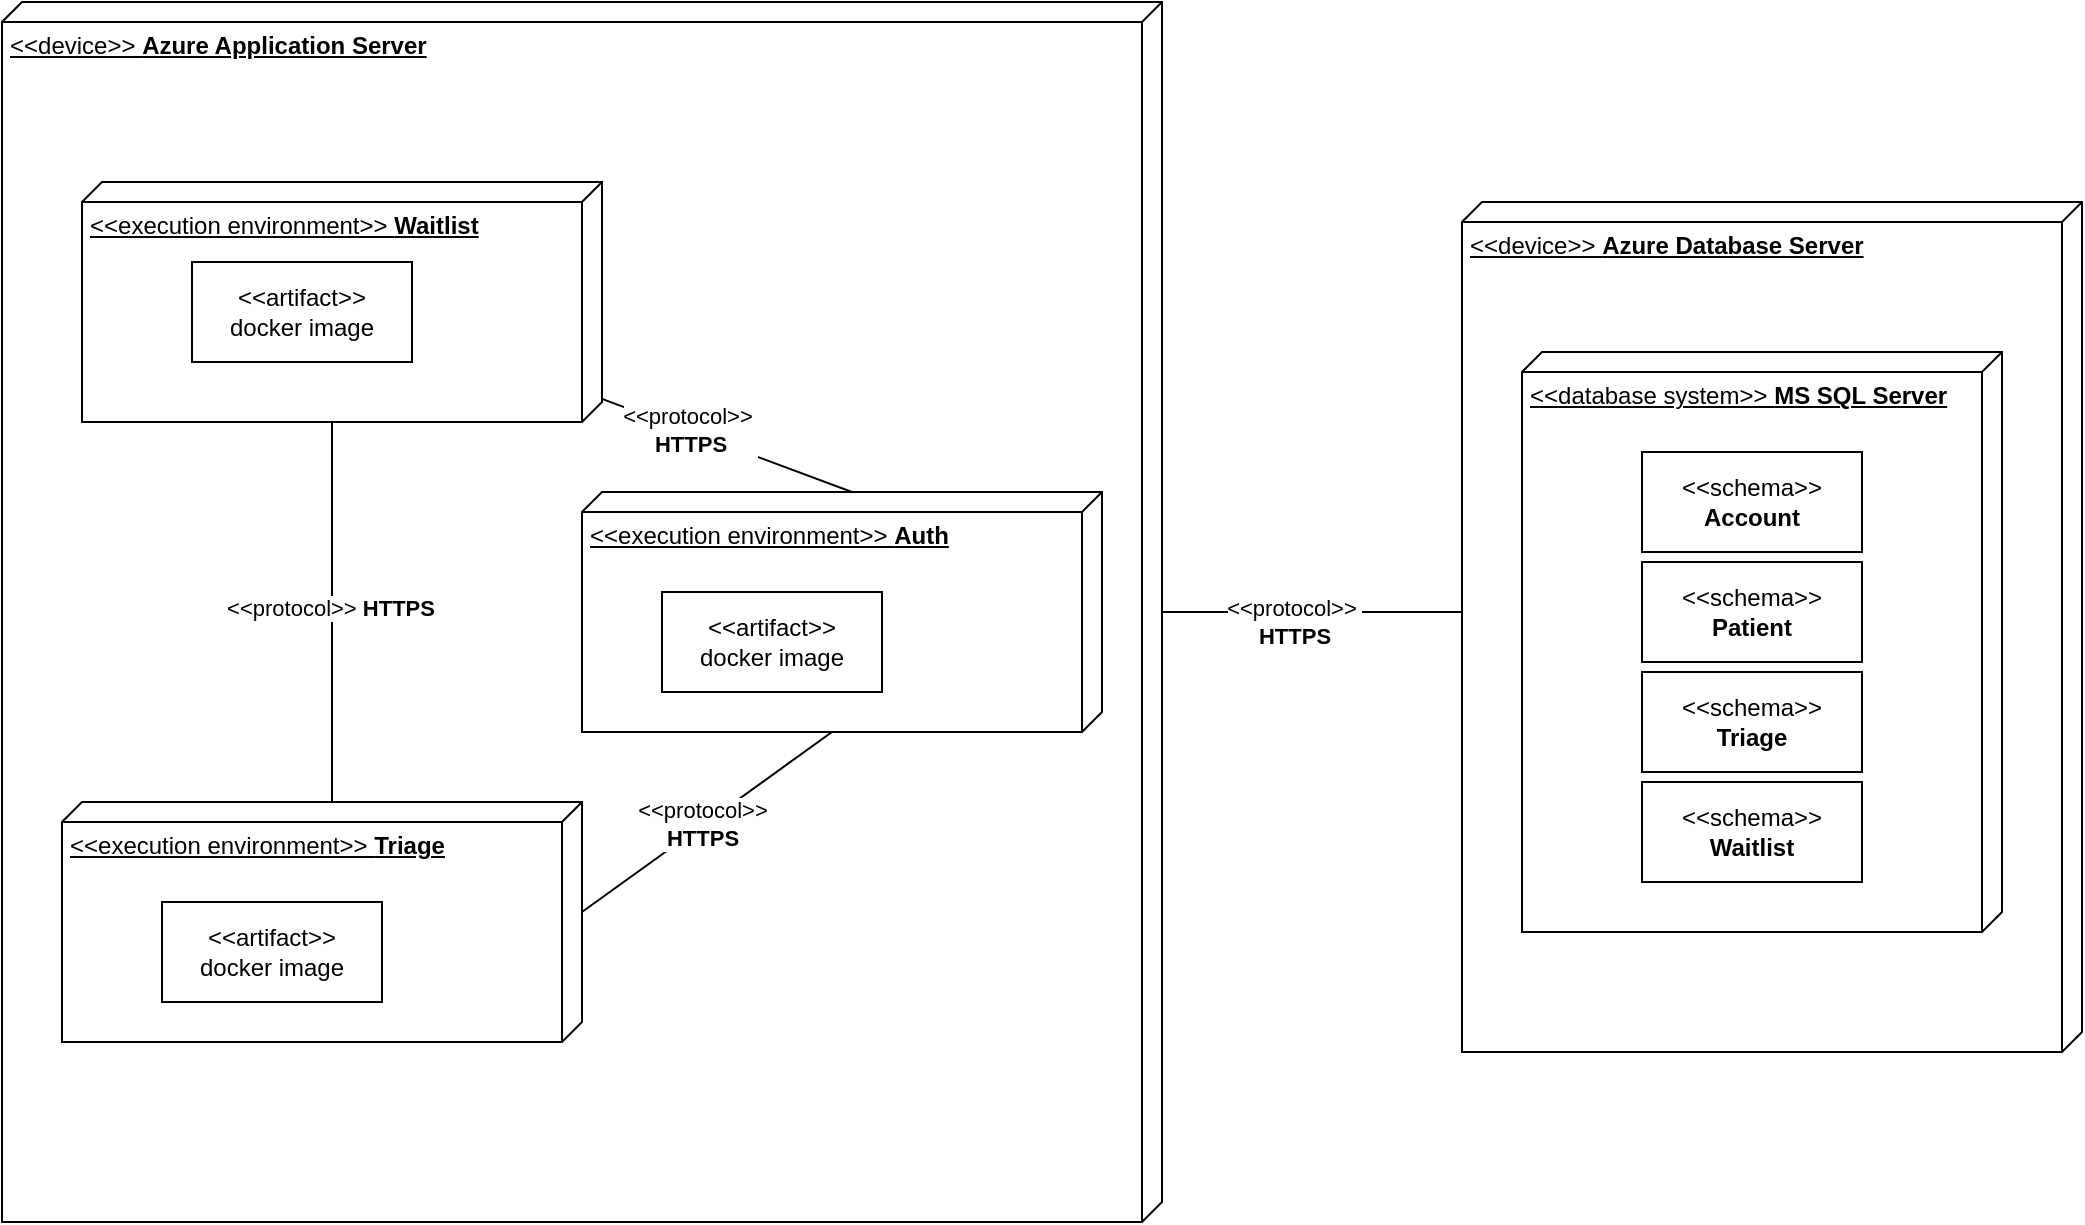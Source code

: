 <mxfile version="22.0.4" type="github">
  <diagram name="Page-1" id="YVCHDtTJ3HeiU3hXeIPN">
    <mxGraphModel dx="1014" dy="670" grid="1" gridSize="10" guides="1" tooltips="1" connect="1" arrows="1" fold="1" page="1" pageScale="1" pageWidth="850" pageHeight="1100" math="0" shadow="0">
      <root>
        <mxCell id="0" />
        <mxCell id="1" parent="0" />
        <mxCell id="--JE3dBzEUqlvVUsnqfo-1" value="&amp;lt;&amp;lt;device&amp;gt;&amp;gt; &lt;b&gt;Azure Application Server&lt;/b&gt;" style="verticalAlign=top;align=left;spacingTop=8;spacingLeft=2;spacingRight=12;shape=cube;size=10;direction=south;fontStyle=4;html=1;whiteSpace=wrap;" parent="1" vertex="1">
          <mxGeometry x="40" y="40" width="580" height="610" as="geometry" />
        </mxCell>
        <mxCell id="--JE3dBzEUqlvVUsnqfo-20" value="" style="group" parent="1" vertex="1" connectable="0">
          <mxGeometry x="80" y="130" width="260" height="120" as="geometry" />
        </mxCell>
        <mxCell id="--JE3dBzEUqlvVUsnqfo-7" value="&amp;lt;&amp;lt;execution environment&amp;gt;&amp;gt; &lt;b&gt;Waitlist&lt;/b&gt;" style="verticalAlign=top;align=left;spacingTop=8;spacingLeft=2;spacingRight=12;shape=cube;size=10;direction=south;fontStyle=4;html=1;whiteSpace=wrap;" parent="--JE3dBzEUqlvVUsnqfo-20" vertex="1">
          <mxGeometry width="260" height="120" as="geometry" />
        </mxCell>
        <mxCell id="--JE3dBzEUqlvVUsnqfo-14" value="&amp;lt;&amp;lt;artifact&amp;gt;&amp;gt;&lt;br&gt;docker image" style="html=1;whiteSpace=wrap;" parent="--JE3dBzEUqlvVUsnqfo-20" vertex="1">
          <mxGeometry x="55" y="40" width="110" height="50" as="geometry" />
        </mxCell>
        <mxCell id="--JE3dBzEUqlvVUsnqfo-21" value="" style="group" parent="1" vertex="1" connectable="0">
          <mxGeometry x="70" y="440" width="260" height="120" as="geometry" />
        </mxCell>
        <mxCell id="--JE3dBzEUqlvVUsnqfo-6" value="&amp;lt;&amp;lt;execution environment&amp;gt;&amp;gt; &lt;b&gt;Triage&lt;/b&gt;" style="verticalAlign=top;align=left;spacingTop=8;spacingLeft=2;spacingRight=12;shape=cube;size=10;direction=south;fontStyle=4;html=1;whiteSpace=wrap;" parent="--JE3dBzEUqlvVUsnqfo-21" vertex="1">
          <mxGeometry width="260" height="120" as="geometry" />
        </mxCell>
        <mxCell id="--JE3dBzEUqlvVUsnqfo-12" value="&amp;lt;&amp;lt;artifact&amp;gt;&amp;gt;&lt;br&gt;docker image" style="html=1;whiteSpace=wrap;" parent="--JE3dBzEUqlvVUsnqfo-21" vertex="1">
          <mxGeometry x="50" y="50" width="110" height="50" as="geometry" />
        </mxCell>
        <mxCell id="--JE3dBzEUqlvVUsnqfo-22" value="" style="group" parent="1" vertex="1" connectable="0">
          <mxGeometry x="330" y="285" width="260" height="120" as="geometry" />
        </mxCell>
        <mxCell id="--JE3dBzEUqlvVUsnqfo-3" value="&amp;lt;&amp;lt;execution environment&amp;gt;&amp;gt; &lt;b&gt;Auth&lt;/b&gt;" style="verticalAlign=top;align=left;spacingTop=8;spacingLeft=2;spacingRight=12;shape=cube;size=10;direction=south;fontStyle=4;html=1;whiteSpace=wrap;" parent="--JE3dBzEUqlvVUsnqfo-22" vertex="1">
          <mxGeometry width="260" height="120" as="geometry" />
        </mxCell>
        <mxCell id="--JE3dBzEUqlvVUsnqfo-9" value="&amp;lt;&amp;lt;artifact&amp;gt;&amp;gt;&lt;br&gt;docker image" style="html=1;whiteSpace=wrap;" parent="--JE3dBzEUqlvVUsnqfo-22" vertex="1">
          <mxGeometry x="40" y="50" width="110" height="50" as="geometry" />
        </mxCell>
        <mxCell id="--JE3dBzEUqlvVUsnqfo-26" style="rounded=0;orthogonalLoop=1;jettySize=auto;html=1;entryX=0;entryY=0;entryDx=0;entryDy=125;entryPerimeter=0;endArrow=none;endFill=0;exitX=0;exitY=0;exitDx=120;exitDy=135;exitPerimeter=0;" parent="1" source="--JE3dBzEUqlvVUsnqfo-7" target="--JE3dBzEUqlvVUsnqfo-6" edge="1">
          <mxGeometry relative="1" as="geometry" />
        </mxCell>
        <mxCell id="--JE3dBzEUqlvVUsnqfo-29" value="&amp;lt;&amp;lt;protocol&amp;gt;&amp;gt; &lt;b&gt;HTTPS&lt;/b&gt;" style="edgeLabel;html=1;align=center;verticalAlign=middle;resizable=0;points=[];" parent="--JE3dBzEUqlvVUsnqfo-26" vertex="1" connectable="0">
          <mxGeometry x="-0.025" y="-1" relative="1" as="geometry">
            <mxPoint as="offset" />
          </mxGeometry>
        </mxCell>
        <mxCell id="--JE3dBzEUqlvVUsnqfo-27" style="rounded=0;orthogonalLoop=1;jettySize=auto;html=1;entryX=0;entryY=0;entryDx=0;entryDy=125;entryPerimeter=0;endArrow=none;endFill=0;" parent="1" source="--JE3dBzEUqlvVUsnqfo-7" target="--JE3dBzEUqlvVUsnqfo-3" edge="1">
          <mxGeometry relative="1" as="geometry" />
        </mxCell>
        <mxCell id="--JE3dBzEUqlvVUsnqfo-30" value="&amp;lt;&amp;lt;protocol&amp;gt;&amp;gt;&amp;nbsp;&lt;br&gt;&lt;b style=&quot;border-color: var(--border-color);&quot;&gt;HTTPS&lt;/b&gt;" style="edgeLabel;html=1;align=center;verticalAlign=middle;resizable=0;points=[];" parent="--JE3dBzEUqlvVUsnqfo-27" vertex="1" connectable="0">
          <mxGeometry x="-0.311" y="1" relative="1" as="geometry">
            <mxPoint as="offset" />
          </mxGeometry>
        </mxCell>
        <mxCell id="--JE3dBzEUqlvVUsnqfo-28" style="rounded=0;orthogonalLoop=1;jettySize=auto;html=1;entryX=0;entryY=0;entryDx=55;entryDy=0;entryPerimeter=0;endArrow=none;endFill=0;exitX=0;exitY=0;exitDx=120;exitDy=135;exitPerimeter=0;" parent="1" source="--JE3dBzEUqlvVUsnqfo-3" target="--JE3dBzEUqlvVUsnqfo-6" edge="1">
          <mxGeometry relative="1" as="geometry" />
        </mxCell>
        <mxCell id="--JE3dBzEUqlvVUsnqfo-31" value="&amp;lt;&amp;lt;protocol&amp;gt;&amp;gt;&lt;br&gt;&lt;b style=&quot;border-color: var(--border-color);&quot;&gt;HTTPS&lt;/b&gt;" style="edgeLabel;html=1;align=center;verticalAlign=middle;resizable=0;points=[];" parent="--JE3dBzEUqlvVUsnqfo-28" vertex="1" connectable="0">
          <mxGeometry x="0.042" y="-1" relative="1" as="geometry">
            <mxPoint as="offset" />
          </mxGeometry>
        </mxCell>
        <mxCell id="--JE3dBzEUqlvVUsnqfo-32" style="edgeStyle=orthogonalEdgeStyle;rounded=0;orthogonalLoop=1;jettySize=auto;html=1;entryX=0;entryY=0;entryDx=205;entryDy=310;entryPerimeter=0;endArrow=none;endFill=0;" parent="1" source="--JE3dBzEUqlvVUsnqfo-1" target="--JE3dBzEUqlvVUsnqfo-15" edge="1">
          <mxGeometry relative="1" as="geometry" />
        </mxCell>
        <mxCell id="--JE3dBzEUqlvVUsnqfo-34" value="&amp;lt;&amp;lt;protocol&amp;gt;&amp;gt;&amp;nbsp;&lt;br&gt;&lt;b style=&quot;border-color: var(--border-color);&quot;&gt;HTTPS&lt;/b&gt;" style="edgeLabel;html=1;align=center;verticalAlign=middle;resizable=0;points=[];" parent="--JE3dBzEUqlvVUsnqfo-32" vertex="1" connectable="0">
          <mxGeometry x="-0.113" y="-5" relative="1" as="geometry">
            <mxPoint x="-1" as="offset" />
          </mxGeometry>
        </mxCell>
        <mxCell id="--JE3dBzEUqlvVUsnqfo-33" value="" style="group" parent="1" vertex="1" connectable="0">
          <mxGeometry x="770" y="145" width="310" height="420" as="geometry" />
        </mxCell>
        <mxCell id="--JE3dBzEUqlvVUsnqfo-15" value="&amp;lt;&amp;lt;device&amp;gt;&amp;gt; &lt;b&gt;Azure Database Server&lt;/b&gt;" style="verticalAlign=top;align=left;spacingTop=8;spacingLeft=2;spacingRight=12;shape=cube;size=10;direction=south;fontStyle=4;html=1;whiteSpace=wrap;" parent="--JE3dBzEUqlvVUsnqfo-33" vertex="1">
          <mxGeometry y="-5" width="310" height="425" as="geometry" />
        </mxCell>
        <mxCell id="--JE3dBzEUqlvVUsnqfo-16" value="&amp;lt;&amp;lt;database system&amp;gt;&amp;gt; &lt;b&gt;MS SQL Server&lt;/b&gt;" style="verticalAlign=top;align=left;spacingTop=8;spacingLeft=2;spacingRight=12;shape=cube;size=10;direction=south;fontStyle=4;html=1;whiteSpace=wrap;" parent="--JE3dBzEUqlvVUsnqfo-33" vertex="1">
          <mxGeometry x="30" y="70" width="240" height="290" as="geometry" />
        </mxCell>
        <mxCell id="--JE3dBzEUqlvVUsnqfo-17" value="&amp;lt;&amp;lt;schema&amp;gt;&amp;gt;&lt;br&gt;&lt;b&gt;Account&lt;/b&gt;" style="html=1;whiteSpace=wrap;" parent="--JE3dBzEUqlvVUsnqfo-33" vertex="1">
          <mxGeometry x="90" y="120" width="110" height="50" as="geometry" />
        </mxCell>
        <mxCell id="--JE3dBzEUqlvVUsnqfo-18" value="&amp;lt;&amp;lt;schema&amp;gt;&amp;gt;&lt;br&gt;&lt;b&gt;Patient&lt;/b&gt;" style="html=1;whiteSpace=wrap;" parent="--JE3dBzEUqlvVUsnqfo-33" vertex="1">
          <mxGeometry x="90" y="175" width="110" height="50" as="geometry" />
        </mxCell>
        <mxCell id="--JE3dBzEUqlvVUsnqfo-19" value="&amp;lt;&amp;lt;schema&amp;gt;&amp;gt;&lt;br&gt;&lt;b&gt;Triage&lt;/b&gt;" style="html=1;whiteSpace=wrap;" parent="--JE3dBzEUqlvVUsnqfo-33" vertex="1">
          <mxGeometry x="90" y="230" width="110" height="50" as="geometry" />
        </mxCell>
        <mxCell id="6JBezXDPbV5h1wkgulPZ-6" value="&amp;lt;&amp;lt;schema&amp;gt;&amp;gt;&lt;br&gt;&lt;b&gt;Waitlist&lt;/b&gt;" style="html=1;whiteSpace=wrap;" vertex="1" parent="--JE3dBzEUqlvVUsnqfo-33">
          <mxGeometry x="90" y="285" width="110" height="50" as="geometry" />
        </mxCell>
      </root>
    </mxGraphModel>
  </diagram>
</mxfile>
